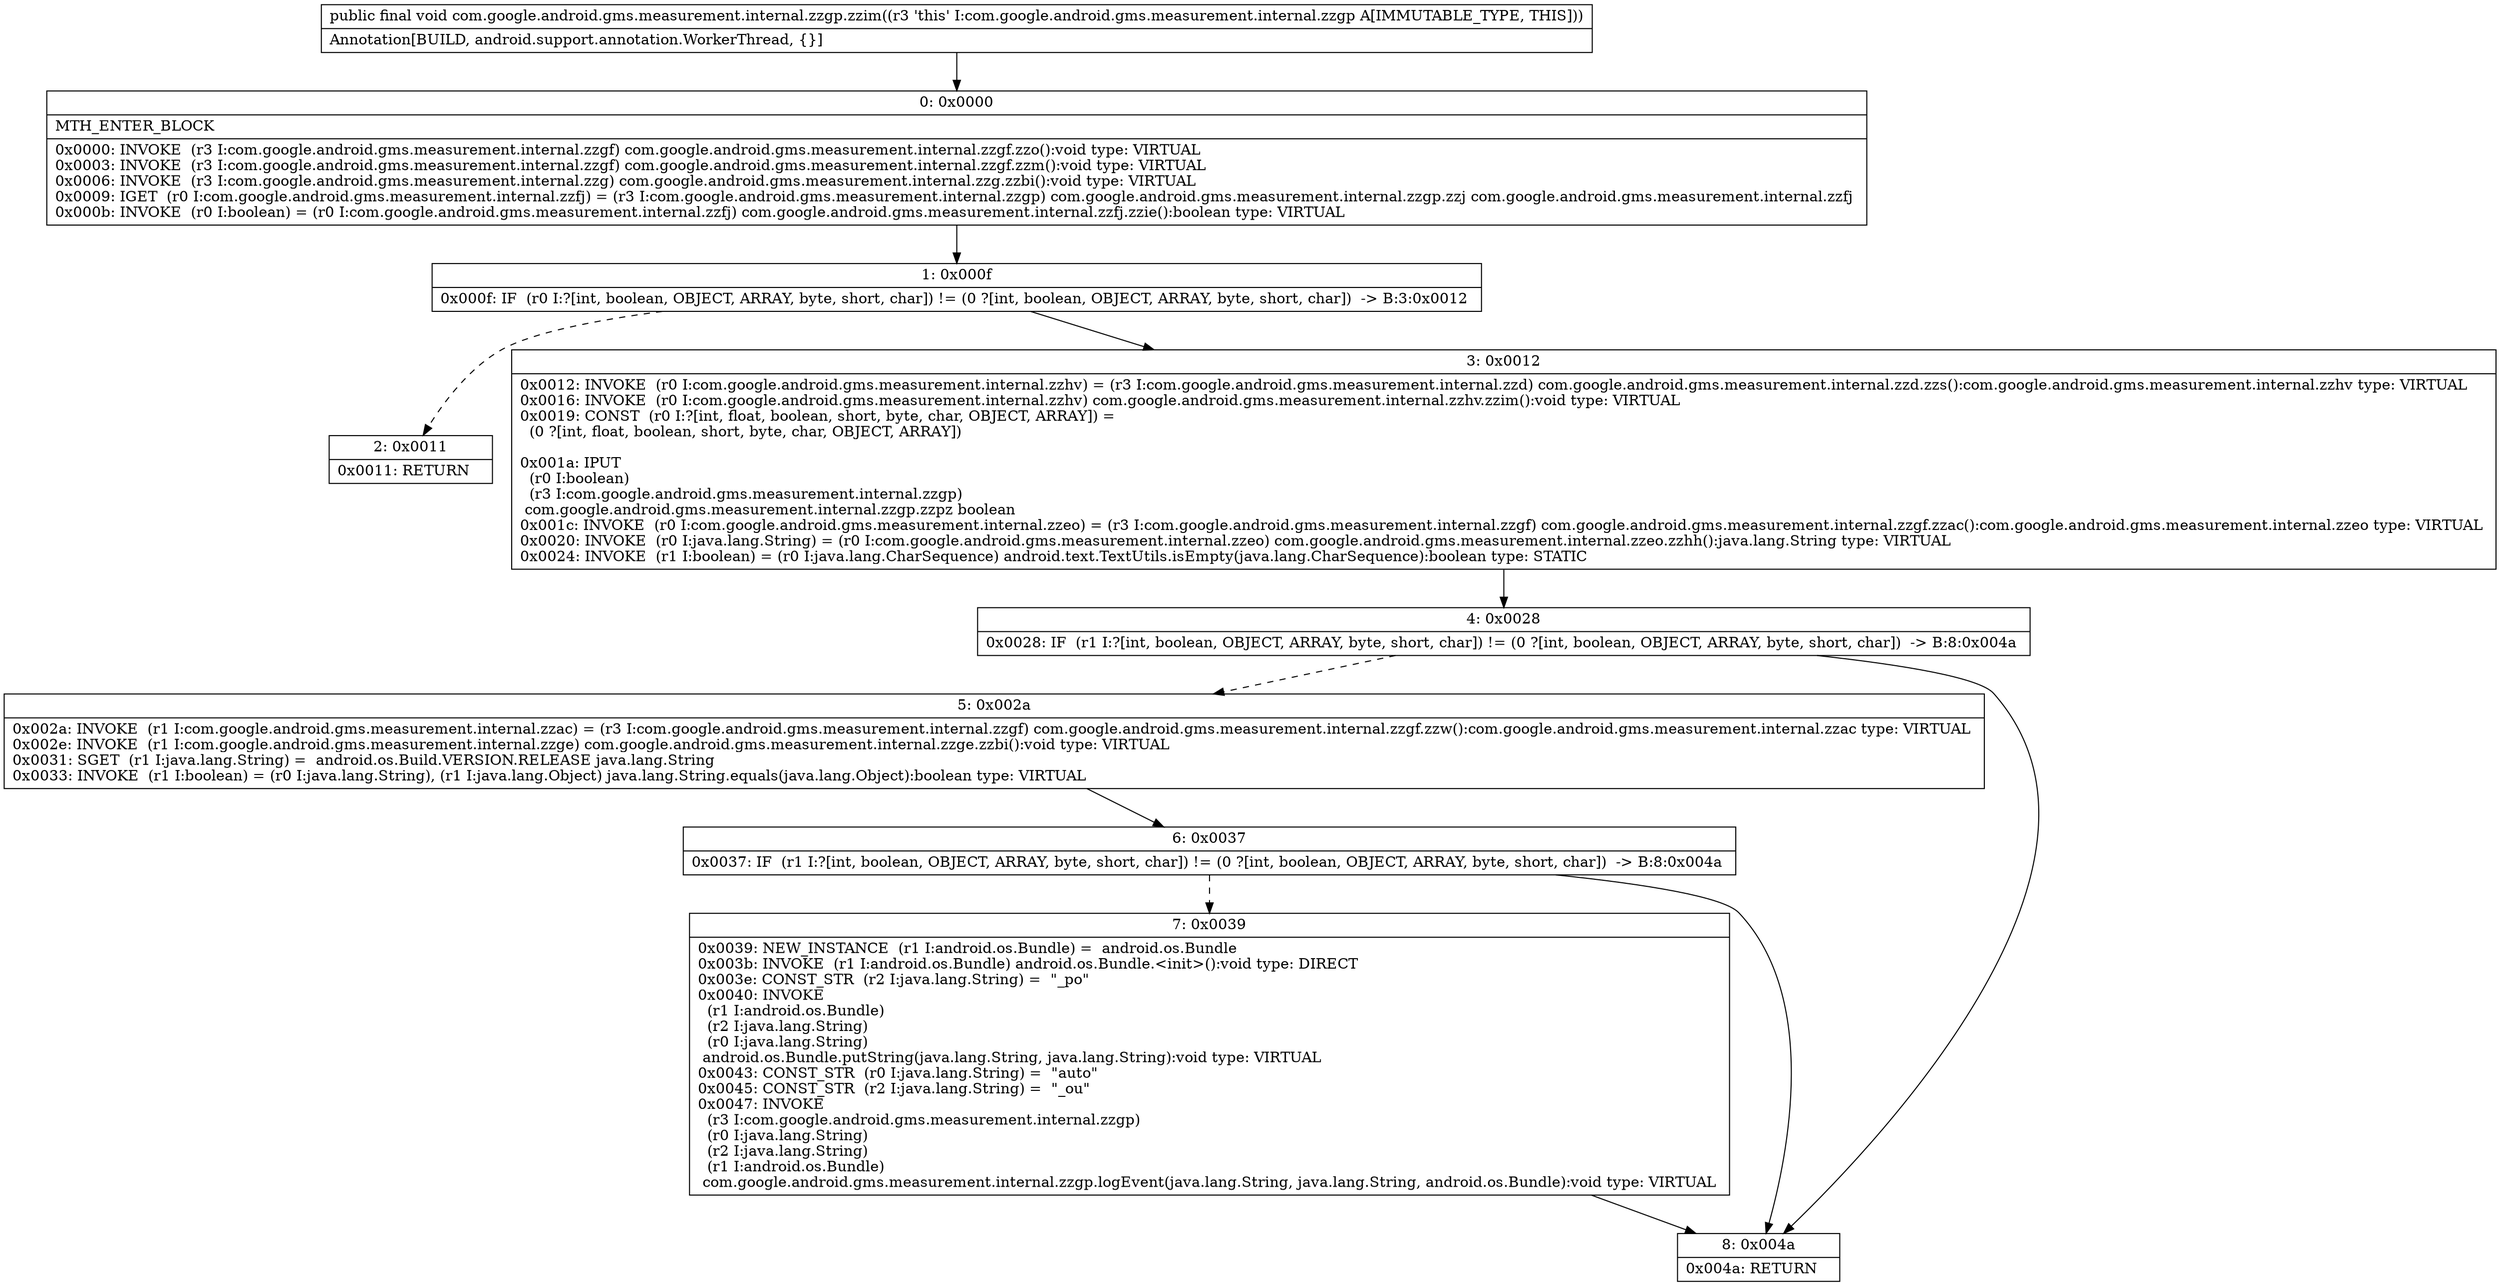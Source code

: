 digraph "CFG forcom.google.android.gms.measurement.internal.zzgp.zzim()V" {
Node_0 [shape=record,label="{0\:\ 0x0000|MTH_ENTER_BLOCK\l|0x0000: INVOKE  (r3 I:com.google.android.gms.measurement.internal.zzgf) com.google.android.gms.measurement.internal.zzgf.zzo():void type: VIRTUAL \l0x0003: INVOKE  (r3 I:com.google.android.gms.measurement.internal.zzgf) com.google.android.gms.measurement.internal.zzgf.zzm():void type: VIRTUAL \l0x0006: INVOKE  (r3 I:com.google.android.gms.measurement.internal.zzg) com.google.android.gms.measurement.internal.zzg.zzbi():void type: VIRTUAL \l0x0009: IGET  (r0 I:com.google.android.gms.measurement.internal.zzfj) = (r3 I:com.google.android.gms.measurement.internal.zzgp) com.google.android.gms.measurement.internal.zzgp.zzj com.google.android.gms.measurement.internal.zzfj \l0x000b: INVOKE  (r0 I:boolean) = (r0 I:com.google.android.gms.measurement.internal.zzfj) com.google.android.gms.measurement.internal.zzfj.zzie():boolean type: VIRTUAL \l}"];
Node_1 [shape=record,label="{1\:\ 0x000f|0x000f: IF  (r0 I:?[int, boolean, OBJECT, ARRAY, byte, short, char]) != (0 ?[int, boolean, OBJECT, ARRAY, byte, short, char])  \-\> B:3:0x0012 \l}"];
Node_2 [shape=record,label="{2\:\ 0x0011|0x0011: RETURN   \l}"];
Node_3 [shape=record,label="{3\:\ 0x0012|0x0012: INVOKE  (r0 I:com.google.android.gms.measurement.internal.zzhv) = (r3 I:com.google.android.gms.measurement.internal.zzd) com.google.android.gms.measurement.internal.zzd.zzs():com.google.android.gms.measurement.internal.zzhv type: VIRTUAL \l0x0016: INVOKE  (r0 I:com.google.android.gms.measurement.internal.zzhv) com.google.android.gms.measurement.internal.zzhv.zzim():void type: VIRTUAL \l0x0019: CONST  (r0 I:?[int, float, boolean, short, byte, char, OBJECT, ARRAY]) = \l  (0 ?[int, float, boolean, short, byte, char, OBJECT, ARRAY])\l \l0x001a: IPUT  \l  (r0 I:boolean)\l  (r3 I:com.google.android.gms.measurement.internal.zzgp)\l com.google.android.gms.measurement.internal.zzgp.zzpz boolean \l0x001c: INVOKE  (r0 I:com.google.android.gms.measurement.internal.zzeo) = (r3 I:com.google.android.gms.measurement.internal.zzgf) com.google.android.gms.measurement.internal.zzgf.zzac():com.google.android.gms.measurement.internal.zzeo type: VIRTUAL \l0x0020: INVOKE  (r0 I:java.lang.String) = (r0 I:com.google.android.gms.measurement.internal.zzeo) com.google.android.gms.measurement.internal.zzeo.zzhh():java.lang.String type: VIRTUAL \l0x0024: INVOKE  (r1 I:boolean) = (r0 I:java.lang.CharSequence) android.text.TextUtils.isEmpty(java.lang.CharSequence):boolean type: STATIC \l}"];
Node_4 [shape=record,label="{4\:\ 0x0028|0x0028: IF  (r1 I:?[int, boolean, OBJECT, ARRAY, byte, short, char]) != (0 ?[int, boolean, OBJECT, ARRAY, byte, short, char])  \-\> B:8:0x004a \l}"];
Node_5 [shape=record,label="{5\:\ 0x002a|0x002a: INVOKE  (r1 I:com.google.android.gms.measurement.internal.zzac) = (r3 I:com.google.android.gms.measurement.internal.zzgf) com.google.android.gms.measurement.internal.zzgf.zzw():com.google.android.gms.measurement.internal.zzac type: VIRTUAL \l0x002e: INVOKE  (r1 I:com.google.android.gms.measurement.internal.zzge) com.google.android.gms.measurement.internal.zzge.zzbi():void type: VIRTUAL \l0x0031: SGET  (r1 I:java.lang.String) =  android.os.Build.VERSION.RELEASE java.lang.String \l0x0033: INVOKE  (r1 I:boolean) = (r0 I:java.lang.String), (r1 I:java.lang.Object) java.lang.String.equals(java.lang.Object):boolean type: VIRTUAL \l}"];
Node_6 [shape=record,label="{6\:\ 0x0037|0x0037: IF  (r1 I:?[int, boolean, OBJECT, ARRAY, byte, short, char]) != (0 ?[int, boolean, OBJECT, ARRAY, byte, short, char])  \-\> B:8:0x004a \l}"];
Node_7 [shape=record,label="{7\:\ 0x0039|0x0039: NEW_INSTANCE  (r1 I:android.os.Bundle) =  android.os.Bundle \l0x003b: INVOKE  (r1 I:android.os.Bundle) android.os.Bundle.\<init\>():void type: DIRECT \l0x003e: CONST_STR  (r2 I:java.lang.String) =  \"_po\" \l0x0040: INVOKE  \l  (r1 I:android.os.Bundle)\l  (r2 I:java.lang.String)\l  (r0 I:java.lang.String)\l android.os.Bundle.putString(java.lang.String, java.lang.String):void type: VIRTUAL \l0x0043: CONST_STR  (r0 I:java.lang.String) =  \"auto\" \l0x0045: CONST_STR  (r2 I:java.lang.String) =  \"_ou\" \l0x0047: INVOKE  \l  (r3 I:com.google.android.gms.measurement.internal.zzgp)\l  (r0 I:java.lang.String)\l  (r2 I:java.lang.String)\l  (r1 I:android.os.Bundle)\l com.google.android.gms.measurement.internal.zzgp.logEvent(java.lang.String, java.lang.String, android.os.Bundle):void type: VIRTUAL \l}"];
Node_8 [shape=record,label="{8\:\ 0x004a|0x004a: RETURN   \l}"];
MethodNode[shape=record,label="{public final void com.google.android.gms.measurement.internal.zzgp.zzim((r3 'this' I:com.google.android.gms.measurement.internal.zzgp A[IMMUTABLE_TYPE, THIS]))  | Annotation[BUILD, android.support.annotation.WorkerThread, \{\}]\l}"];
MethodNode -> Node_0;
Node_0 -> Node_1;
Node_1 -> Node_2[style=dashed];
Node_1 -> Node_3;
Node_3 -> Node_4;
Node_4 -> Node_5[style=dashed];
Node_4 -> Node_8;
Node_5 -> Node_6;
Node_6 -> Node_7[style=dashed];
Node_6 -> Node_8;
Node_7 -> Node_8;
}

